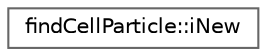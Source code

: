 digraph "Graphical Class Hierarchy"
{
 // LATEX_PDF_SIZE
  bgcolor="transparent";
  edge [fontname=Helvetica,fontsize=10,labelfontname=Helvetica,labelfontsize=10];
  node [fontname=Helvetica,fontsize=10,shape=box,height=0.2,width=0.4];
  rankdir="LR";
  Node0 [id="Node000000",label="findCellParticle::iNew",height=0.2,width=0.4,color="grey40", fillcolor="white", style="filled",URL="$classFoam_1_1findCellParticle_1_1iNew.html",tooltip=" "];
}
